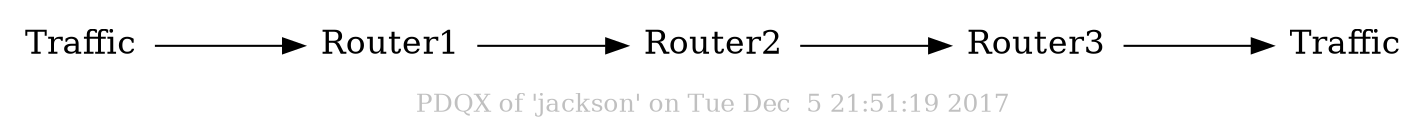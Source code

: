 /* Generated by pdqx.pl on Tue Dec  5 21:51:19 2017 */
/* Performance Dynamics Company, www.perfdynamics.com */
digraph G {
	graph [shape=none,label="PDQX of 'jackson' on Tue Dec  5 21:51:19 2017",labelloc=b,fontsize=12,fontcolor=gray];
	size="11,8";
	compound=true;
	ranksep=1.0;
	rankdir=LR;
	node [shape=plaintext, fontsize=16, label=""];
	src_Traffic[label=Traffic];
	snk_Traffic[label=Traffic];
	Router1 [shape=none, label=Router1, image="node-single.png"];
	Router2 [shape=none, label=Router2, image="node-single.png"];
	Router3 [shape=none, label=Router3, image="node-single.png"];
	src_Traffic -> Router1 -> Router2 -> Router3 -> snk_Traffic;
}
